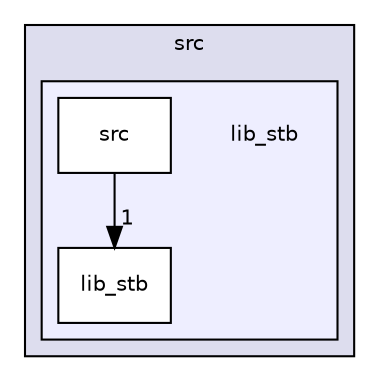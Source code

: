 digraph "/home/runner/work/pixelization/pixelization/src/lib_stb" {
  compound=true
  node [ fontsize="10", fontname="Helvetica"];
  edge [ labelfontsize="10", labelfontname="Helvetica"];
  subgraph clusterdir_68267d1309a1af8e8297ef4c3efbcdba {
    graph [ bgcolor="#ddddee", pencolor="black", label="src" fontname="Helvetica", fontsize="10", URL="dir_68267d1309a1af8e8297ef4c3efbcdba.html"]
  subgraph clusterdir_edb6b4c7d5ba6b0ba1bcc84a8b02d522 {
    graph [ bgcolor="#eeeeff", pencolor="black", label="" URL="dir_edb6b4c7d5ba6b0ba1bcc84a8b02d522.html"];
    dir_edb6b4c7d5ba6b0ba1bcc84a8b02d522 [shape=plaintext label="lib_stb"];
  dir_3273014abc7d13d3a75f57360a4dde4e [shape=box label="lib_stb" fillcolor="white" style="filled" URL="dir_3273014abc7d13d3a75f57360a4dde4e.html"];
  dir_f12cb7bcd55f2923eea91997bffb67f4 [shape=box label="src" fillcolor="white" style="filled" URL="dir_f12cb7bcd55f2923eea91997bffb67f4.html"];
  }
  }
  dir_f12cb7bcd55f2923eea91997bffb67f4->dir_3273014abc7d13d3a75f57360a4dde4e [headlabel="1", labeldistance=1.5 headhref="dir_000004_000003.html"];
}
